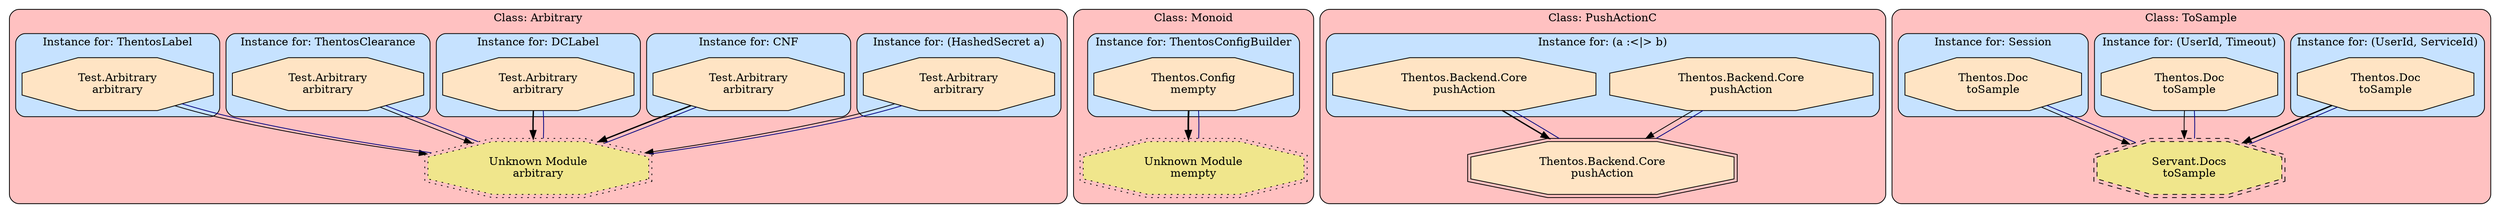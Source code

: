 digraph "Overall core" {
    node [margin="0.4,0.1"
         ,style=filled];
    subgraph cluster_Class_Arbitrary {
        graph [label="Class: Arbitrary"
              ,style="filled,rounded"
              ,fillcolor=rosybrown1];
        subgraph cluster_Class_Arbitrary_Data_HashedSecreta {
            graph [label="Instance for: (HashedSecret a)"
                  ,style="filled,rounded"
                  ,fillcolor=slategray1];
            36 [label="Test.Arbitrary\narbitrary"
               ,shape=octagon
               ,fillcolor=bisque
               ,style="filled,solid"];
        }
        subgraph cluster_Class_Arbitrary_Data_CNF {
            graph [label="Instance for: CNF"
                  ,style="filled,rounded"
                  ,fillcolor=slategray1];
            37 [label="Test.Arbitrary\narbitrary"
               ,shape=octagon
               ,fillcolor=bisque
               ,style="filled,solid"];
        }
        subgraph cluster_Class_Arbitrary_Data_DCLabel {
            graph [label="Instance for: DCLabel"
                  ,style="filled,rounded"
                  ,fillcolor=slategray1];
            38 [label="Test.Arbitrary\narbitrary"
               ,shape=octagon
               ,fillcolor=bisque
               ,style="filled,solid"];
        }
        subgraph cluster_Class_Arbitrary_Data_ThentosClearance {
            graph [label="Instance for: ThentosClearance"
                  ,style="filled,rounded"
                  ,fillcolor=slategray1];
            39 [label="Test.Arbitrary\narbitrary"
               ,shape=octagon
               ,fillcolor=bisque
               ,style="filled,solid"];
        }
        subgraph cluster_Class_Arbitrary_Data_ThentosLabel {
            graph [label="Instance for: ThentosLabel"
                  ,style="filled,rounded"
                  ,fillcolor=slategray1];
            40 [label="Test.Arbitrary\narbitrary"
               ,shape=octagon
               ,fillcolor=bisque
               ,style="filled,solid"];
        }
        473 [label="Unknown Module\narbitrary"
            ,shape=doubleoctagon
            ,fillcolor=khaki
            ,style="filled,dotted"];
    }
    subgraph cluster_Class_Monoid {
        graph [label="Class: Monoid"
              ,style="filled,rounded"
              ,fillcolor=rosybrown1];
        subgraph cluster_Class_Monoid_Data_ThentosConfigBuilder {
            graph [label="Instance for: ThentosConfigBuilder"
                  ,style="filled,rounded"
                  ,fillcolor=slategray1];
            178 [label="Thentos.Config\nmempty"
                ,shape=octagon
                ,fillcolor=bisque
                ,style="filled,solid"];
        }
        480 [label="Unknown Module\nmempty"
            ,shape=doubleoctagon
            ,fillcolor=khaki
            ,style="filled,dotted"];
    }
    subgraph cluster_Class_PushActionC {
        graph [label="Class: PushActionC"
              ,style="filled,rounded"
              ,fillcolor=rosybrown1];
        subgraph cluster_Class_PushActionC_Data_ab {
            graph [label="Instance for: (a -> b)"
                  ,style="filled,rounded"
                  ,fillcolor=slategray1];
            125 [label="Thentos.Backend.Core\npushAction"
                ,shape=octagon
                ,fillcolor=bisque
                ,style="filled,solid"];
        }
        subgraph cluster_Class_PushActionC_Data_ab {
            graph [label="Instance for: (a :<|> b)"
                  ,style="filled,rounded"
                  ,fillcolor=slategray1];
            126 [label="Thentos.Backend.Core\npushAction"
                ,shape=octagon
                ,fillcolor=bisque
                ,style="filled,solid"];
        }
        122 [label="Thentos.Backend.Core\npushAction"
            ,shape=doubleoctagon
            ,fillcolor=bisque
            ,style="filled,solid"];
    }
    subgraph cluster_Class_ToSample {
        graph [label="Class: ToSample"
              ,style="filled,rounded"
              ,fillcolor=rosybrown1];
        subgraph cluster_Class_ToSample_Data_UserIdServiceId {
            graph [label="Instance for: (UserId, ServiceId)"
                  ,style="filled,rounded"
                  ,fillcolor=slategray1];
            331 [label="Thentos.Doc\ntoSample"
                ,shape=octagon
                ,fillcolor=bisque
                ,style="filled,solid"];
        }
        subgraph cluster_Class_ToSample_Data_UserIdTimeout {
            graph [label="Instance for: (UserId, Timeout)"
                  ,style="filled,rounded"
                  ,fillcolor=slategray1];
            332 [label="Thentos.Doc\ntoSample"
                ,shape=octagon
                ,fillcolor=bisque
                ,style="filled,solid"];
        }
        subgraph cluster_Class_ToSample_Data_Session {
            graph [label="Instance for: Session"
                  ,style="filled,rounded"
                  ,fillcolor=slategray1];
            336 [label="Thentos.Doc\ntoSample"
                ,shape=octagon
                ,fillcolor=bisque
                ,style="filled,solid"];
        }
        471 [label="Servant.Docs\ntoSample"
            ,shape=doubleoctagon
            ,fillcolor=khaki
            ,style="filled,dashed"];
    }
    36 -> 473 [penwidth=1
              ,color=black];
    37 -> 473 [penwidth=1.6931471805599454
              ,color=black];
    38 -> 473 [penwidth=1.6931471805599454
              ,color=black];
    39 -> 473 [penwidth=1
              ,color=black];
    40 -> 473 [penwidth=1
              ,color=black];
    122 -> 125 [penwidth=1
               ,color=navy
               ,dir=none];
    122 -> 126 [penwidth=1
               ,color=navy
               ,dir=none];
    125 -> 122 [penwidth=1
               ,color=black];
    126 -> 122 [penwidth=1.6931471805599454
               ,color=black];
    178 -> 480 [penwidth=2.09861228866811
               ,color=black];
    331 -> 471 [penwidth=1.6931471805599454
               ,color=black];
    332 -> 471 [penwidth=1
               ,color=black];
    336 -> 471 [penwidth=1
               ,color=black];
    471 -> 331 [penwidth=1
               ,color=navy
               ,dir=none];
    471 -> 332 [penwidth=1
               ,color=navy
               ,dir=none];
    471 -> 336 [penwidth=1
               ,color=navy
               ,dir=none];
    473 -> 36 [penwidth=1
              ,color=navy
              ,dir=none];
    473 -> 37 [penwidth=1
              ,color=navy
              ,dir=none];
    473 -> 38 [penwidth=1
              ,color=navy
              ,dir=none];
    473 -> 39 [penwidth=1
              ,color=navy
              ,dir=none];
    473 -> 40 [penwidth=1
              ,color=navy
              ,dir=none];
    480 -> 178 [penwidth=1
               ,color=navy
               ,dir=none];
}
